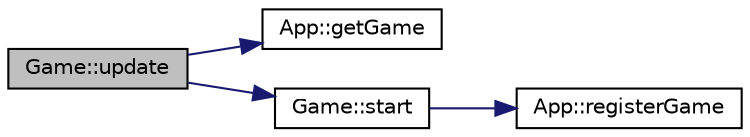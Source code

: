 digraph "Game::update"
{
 // LATEX_PDF_SIZE
  bgcolor="transparent";
  edge [fontname="Helvetica",fontsize="10",labelfontname="Helvetica",labelfontsize="10"];
  node [fontname="Helvetica",fontsize="10",shape=record];
  rankdir="LR";
  Node1 [label="Game::update",height=0.2,width=0.4,color="black", fillcolor="grey75", style="filled", fontcolor="black",tooltip=" "];
  Node1 -> Node2 [color="midnightblue",fontsize="10",style="solid",fontname="Helvetica"];
  Node2 [label="App::getGame",height=0.2,width=0.4,color="black",URL="$dd/d64/classApp.html#adccf2a400844cbf0a61c47d47092e178",tooltip=" "];
  Node1 -> Node3 [color="midnightblue",fontsize="10",style="solid",fontname="Helvetica"];
  Node3 [label="Game::start",height=0.2,width=0.4,color="black",URL="$d9/d68/classGame.html#a3142e6fdebebb49ffbadd11ee1ace4e3",tooltip=" "];
  Node3 -> Node4 [color="midnightblue",fontsize="10",style="solid",fontname="Helvetica"];
  Node4 [label="App::registerGame",height=0.2,width=0.4,color="black",URL="$dd/d64/classApp.html#a2155097882b9b682f9c5ce9345a0f230",tooltip=" "];
}
